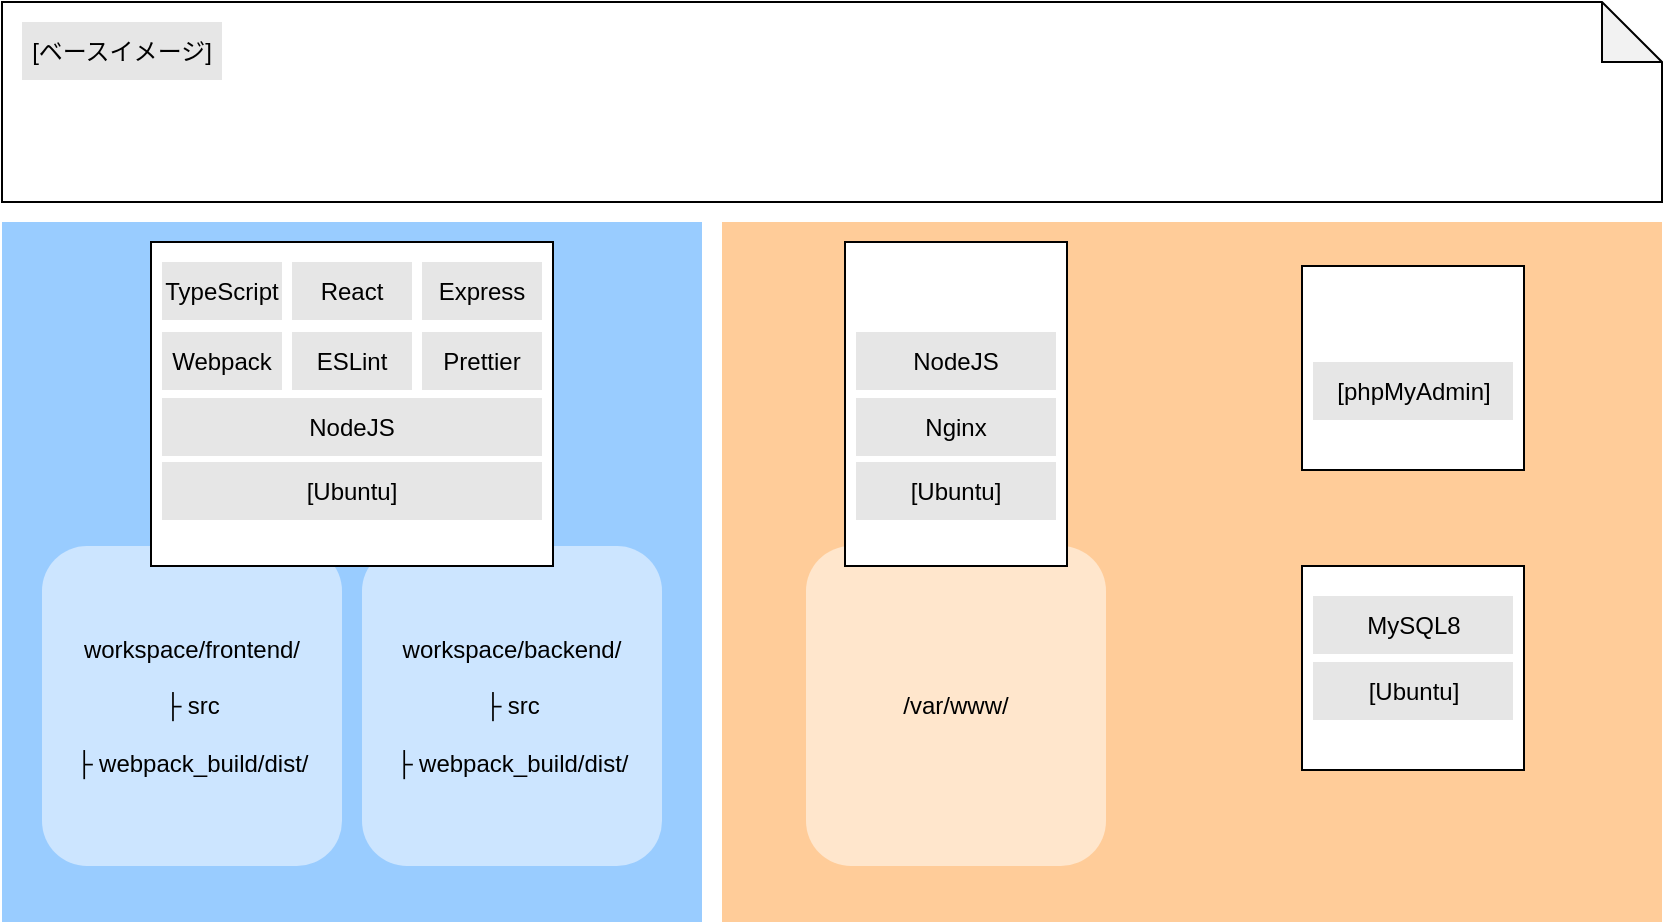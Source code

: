 <mxfile version="14.4.2" type="embed">
    <diagram id="St312X9aujkxV1xa29DO" name="ページ1">
        <mxGraphModel dx="565" dy="266" grid="1" gridSize="10" guides="1" tooltips="1" connect="1" arrows="1" fold="1" page="1" pageScale="1" pageWidth="827" pageHeight="1169" math="0" shadow="0">
            <root>
                <mxCell id="0"/>
                <mxCell id="1" parent="0"/>
                <mxCell id="2" value="" style="rounded=0;whiteSpace=wrap;html=1;strokeColor=none;fillColor=#99CCFF;" parent="1" vertex="1">
                    <mxGeometry x="20" y="150" width="350" height="350" as="geometry"/>
                </mxCell>
                <mxCell id="3" value="" style="rounded=0;whiteSpace=wrap;html=1;strokeColor=none;fillColor=#FFCC99;" parent="1" vertex="1">
                    <mxGeometry x="380" y="150" width="470" height="350" as="geometry"/>
                </mxCell>
                <mxCell id="8" value="workspace/frontend/&lt;br&gt;&lt;br&gt;├ src&lt;br&gt;&lt;br&gt;├ webpack_build/dist/" style="rounded=1;whiteSpace=wrap;html=1;strokeColor=none;fillColor=#CCE5FF;fontColor=#000000;" parent="1" vertex="1">
                    <mxGeometry x="40" y="312" width="150" height="160" as="geometry"/>
                </mxCell>
                <mxCell id="9" value="workspace/backend/&lt;br&gt;&lt;br&gt;├ src&lt;br&gt;&lt;br&gt;├ webpack_build/dist/" style="rounded=1;whiteSpace=wrap;html=1;strokeColor=none;fillColor=#CCE5FF;fontColor=#000000;" parent="1" vertex="1">
                    <mxGeometry x="200" y="312" width="150" height="160" as="geometry"/>
                </mxCell>
                <mxCell id="5" value="" style="rounded=0;whiteSpace=wrap;html=1;strokeColor=#000000;fillColor=#FFFFFF;" parent="1" vertex="1">
                    <mxGeometry x="94.5" y="160" width="201" height="162" as="geometry"/>
                </mxCell>
                <mxCell id="4" value="" style="shape=image;html=1;verticalAlign=top;verticalLabelPosition=bottom;labelBackgroundColor=#ffffff;imageAspect=0;aspect=fixed;image=https://cdn4.iconfinder.com/data/icons/logos-and-brands-1/512/97_Docker_logo_logos-128.png;fillColor=#FFE6CC;" parent="1" vertex="1">
                    <mxGeometry x="171" y="293" width="48" height="48" as="geometry"/>
                </mxCell>
                <mxCell id="10" value="/var/www/" style="rounded=1;whiteSpace=wrap;html=1;strokeColor=none;fillColor=#FFE6CC;fontColor=#000000;" parent="1" vertex="1">
                    <mxGeometry x="422" y="312" width="150" height="160" as="geometry"/>
                </mxCell>
                <mxCell id="6" value="" style="rounded=0;whiteSpace=wrap;html=1;strokeColor=#000000;fillColor=#FFFFFF;" parent="1" vertex="1">
                    <mxGeometry x="441.5" y="160" width="111" height="162" as="geometry"/>
                </mxCell>
                <mxCell id="7" value="" style="shape=image;html=1;verticalAlign=top;verticalLabelPosition=bottom;labelBackgroundColor=#ffffff;imageAspect=0;aspect=fixed;image=https://cdn4.iconfinder.com/data/icons/logos-and-brands-1/512/97_Docker_logo_logos-128.png;fillColor=#FFE6CC;" parent="1" vertex="1">
                    <mxGeometry x="473" y="293" width="48" height="48" as="geometry"/>
                </mxCell>
                <mxCell id="15" value="" style="rounded=0;whiteSpace=wrap;html=1;strokeColor=#000000;fillColor=#FFFFFF;" parent="1" vertex="1">
                    <mxGeometry x="670" y="322" width="111" height="102" as="geometry"/>
                </mxCell>
                <mxCell id="16" value="" style="shape=image;html=1;verticalAlign=top;verticalLabelPosition=bottom;labelBackgroundColor=#ffffff;imageAspect=0;aspect=fixed;image=https://cdn4.iconfinder.com/data/icons/logos-and-brands-1/512/97_Docker_logo_logos-128.png;fillColor=#FFE6CC;" parent="1" vertex="1">
                    <mxGeometry x="701.5" y="395" width="48" height="48" as="geometry"/>
                </mxCell>
                <mxCell id="17" value="[Ubuntu]" style="rounded=0;whiteSpace=wrap;html=1;strokeColor=none;fillColor=#E6E6E6;fontColor=#000000;" parent="1" vertex="1">
                    <mxGeometry x="100" y="270" width="190" height="29" as="geometry"/>
                </mxCell>
                <mxCell id="18" value="NodeJS" style="rounded=0;whiteSpace=wrap;html=1;strokeColor=none;fillColor=#E6E6E6;fontColor=#000000;" parent="1" vertex="1">
                    <mxGeometry x="100" y="238" width="190" height="29" as="geometry"/>
                </mxCell>
                <mxCell id="19" value="Webpack" style="rounded=0;whiteSpace=wrap;html=1;strokeColor=none;fillColor=#E6E6E6;fontColor=#000000;" parent="1" vertex="1">
                    <mxGeometry x="100" y="205" width="60" height="29" as="geometry"/>
                </mxCell>
                <mxCell id="20" value="Express" style="rounded=0;whiteSpace=wrap;html=1;strokeColor=none;fillColor=#E6E6E6;fontColor=#000000;" parent="1" vertex="1">
                    <mxGeometry x="230" y="170" width="60" height="29" as="geometry"/>
                </mxCell>
                <mxCell id="22" value="ESLint" style="rounded=0;whiteSpace=wrap;html=1;strokeColor=none;fillColor=#E6E6E6;fontColor=#000000;" parent="1" vertex="1">
                    <mxGeometry x="165" y="205" width="60" height="29" as="geometry"/>
                </mxCell>
                <mxCell id="23" value="Prettier" style="rounded=0;whiteSpace=wrap;html=1;strokeColor=none;fillColor=#E6E6E6;fontColor=#000000;" parent="1" vertex="1">
                    <mxGeometry x="230" y="205" width="60" height="29" as="geometry"/>
                </mxCell>
                <mxCell id="24" value="React" style="rounded=0;whiteSpace=wrap;html=1;strokeColor=none;fillColor=#E6E6E6;fontColor=#000000;" parent="1" vertex="1">
                    <mxGeometry x="165" y="170" width="60" height="29" as="geometry"/>
                </mxCell>
                <mxCell id="25" value="TypeScript" style="rounded=0;whiteSpace=wrap;html=1;strokeColor=none;fillColor=#E6E6E6;fontColor=#000000;" parent="1" vertex="1">
                    <mxGeometry x="100" y="170" width="60" height="29" as="geometry"/>
                </mxCell>
                <mxCell id="26" value="[Ubuntu]" style="rounded=0;whiteSpace=wrap;html=1;strokeColor=none;fillColor=#E6E6E6;fontColor=#000000;" parent="1" vertex="1">
                    <mxGeometry x="447" y="270" width="100" height="29" as="geometry"/>
                </mxCell>
                <mxCell id="28" value="Nginx" style="rounded=0;whiteSpace=wrap;html=1;strokeColor=none;fillColor=#E6E6E6;fontColor=#000000;" parent="1" vertex="1">
                    <mxGeometry x="447" y="238" width="100" height="29" as="geometry"/>
                </mxCell>
                <mxCell id="29" value="NodeJS" style="rounded=0;whiteSpace=wrap;html=1;strokeColor=none;fillColor=#E6E6E6;fontColor=#000000;" parent="1" vertex="1">
                    <mxGeometry x="447" y="205" width="100" height="29" as="geometry"/>
                </mxCell>
                <mxCell id="31" value="[Ubuntu]" style="rounded=0;whiteSpace=wrap;html=1;strokeColor=none;fillColor=#E6E6E6;fontColor=#000000;" parent="1" vertex="1">
                    <mxGeometry x="675.5" y="370" width="100" height="29" as="geometry"/>
                </mxCell>
                <mxCell id="32" value="MySQL8" style="rounded=0;whiteSpace=wrap;html=1;strokeColor=none;fillColor=#E6E6E6;fontColor=#000000;" parent="1" vertex="1">
                    <mxGeometry x="675.5" y="337" width="100" height="29" as="geometry"/>
                </mxCell>
                <mxCell id="33" value="" style="rounded=0;whiteSpace=wrap;html=1;strokeColor=#000000;fillColor=#FFFFFF;" parent="1" vertex="1">
                    <mxGeometry x="670" y="172" width="111" height="102" as="geometry"/>
                </mxCell>
                <mxCell id="34" value="" style="shape=image;html=1;verticalAlign=top;verticalLabelPosition=bottom;labelBackgroundColor=#ffffff;imageAspect=0;aspect=fixed;image=https://cdn4.iconfinder.com/data/icons/logos-and-brands-1/512/97_Docker_logo_logos-128.png;fillColor=#FFE6CC;" parent="1" vertex="1">
                    <mxGeometry x="701.5" y="245" width="48" height="48" as="geometry"/>
                </mxCell>
                <mxCell id="35" value="[phpMyAdmin]" style="rounded=0;whiteSpace=wrap;html=1;strokeColor=none;fillColor=#E6E6E6;fontColor=#000000;" parent="1" vertex="1">
                    <mxGeometry x="675.5" y="220" width="100" height="29" as="geometry"/>
                </mxCell>
                <mxCell id="37" value="" style="shape=note;whiteSpace=wrap;html=1;backgroundOutline=1;darkOpacity=0.05;fontColor=#000000;fillColor=#FFFFFF;strokeColor=#000000;" parent="1" vertex="1">
                    <mxGeometry x="20" y="40" width="830" height="100" as="geometry"/>
                </mxCell>
                <mxCell id="38" value="[ベースイメージ]" style="rounded=0;whiteSpace=wrap;html=1;strokeColor=none;fillColor=#E6E6E6;fontColor=#000000;" parent="1" vertex="1">
                    <mxGeometry x="30" y="50" width="100" height="29" as="geometry"/>
                </mxCell>
            </root>
        </mxGraphModel>
    </diagram>
</mxfile>